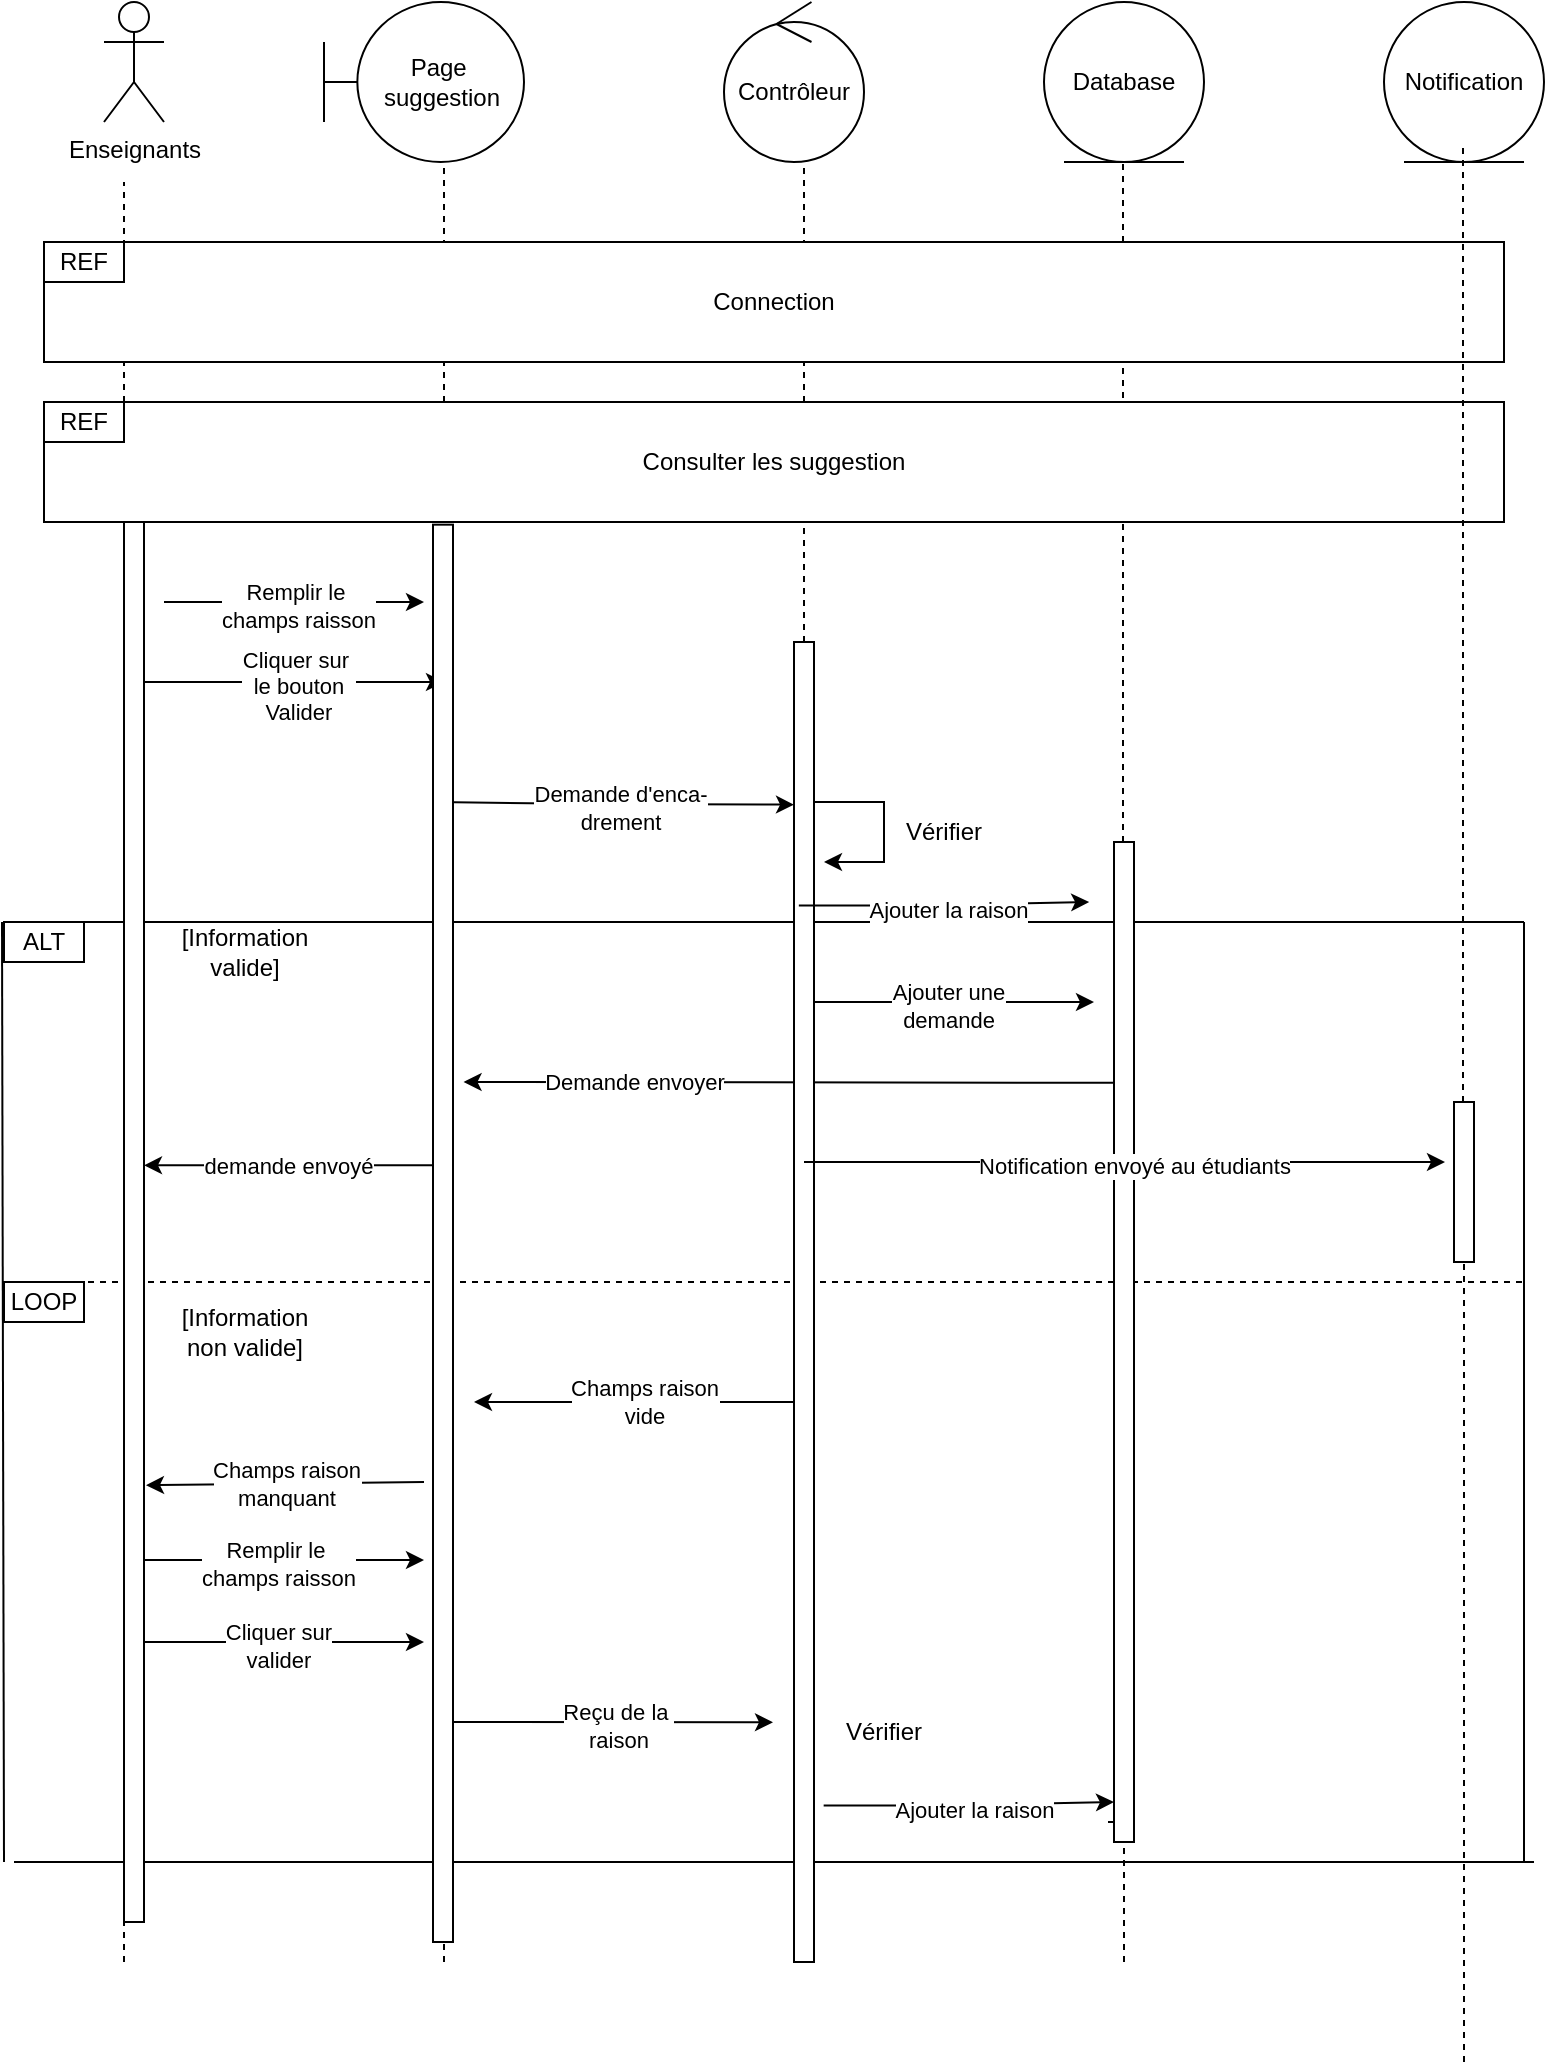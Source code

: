 <mxfile version="17.1.2" type="github">
  <diagram id="kgpKYQtTHZ0yAKxKKP6v" name="Page-1">
    <mxGraphModel dx="1209" dy="662" grid="1" gridSize="10" guides="0" tooltips="1" connect="1" arrows="1" fold="1" page="1" pageScale="1" pageWidth="850" pageHeight="1100" math="0" shadow="0">
      <root>
        <mxCell id="0" />
        <mxCell id="1" parent="0" />
        <mxCell id="MbQovPlUdjyoEpwD81Fg-1" value="Enseignants" style="shape=umlActor;verticalLabelPosition=bottom;verticalAlign=top;html=1;outlineConnect=0;" parent="1" vertex="1">
          <mxGeometry x="130" y="60" width="30" height="60" as="geometry" />
        </mxCell>
        <mxCell id="MbQovPlUdjyoEpwD81Fg-3" value="Page&amp;nbsp;&lt;br&gt;suggestion" style="shape=umlBoundary;whiteSpace=wrap;html=1;" parent="1" vertex="1">
          <mxGeometry x="240" y="60" width="100" height="80" as="geometry" />
        </mxCell>
        <mxCell id="MbQovPlUdjyoEpwD81Fg-4" value="Database" style="ellipse;shape=umlEntity;whiteSpace=wrap;html=1;" parent="1" vertex="1">
          <mxGeometry x="600" y="60" width="80" height="80" as="geometry" />
        </mxCell>
        <mxCell id="MbQovPlUdjyoEpwD81Fg-5" value="Contrôleur" style="ellipse;shape=umlControl;whiteSpace=wrap;html=1;" parent="1" vertex="1">
          <mxGeometry x="440" y="60" width="70" height="80" as="geometry" />
        </mxCell>
        <mxCell id="MbQovPlUdjyoEpwD81Fg-6" value="" style="endArrow=none;dashed=1;html=1;rounded=0;" parent="1" edge="1">
          <mxGeometry width="50" height="50" relative="1" as="geometry">
            <mxPoint x="140" y="1040" as="sourcePoint" />
            <mxPoint x="140" y="150" as="targetPoint" />
          </mxGeometry>
        </mxCell>
        <mxCell id="MbQovPlUdjyoEpwD81Fg-7" value="" style="endArrow=none;dashed=1;html=1;rounded=0;" parent="1" edge="1">
          <mxGeometry width="50" height="50" relative="1" as="geometry">
            <mxPoint x="300" y="1040" as="sourcePoint" />
            <mxPoint x="300" y="140" as="targetPoint" />
          </mxGeometry>
        </mxCell>
        <mxCell id="MbQovPlUdjyoEpwD81Fg-8" value="" style="endArrow=none;dashed=1;html=1;rounded=0;startArrow=none;" parent="1" source="MbQovPlUdjyoEpwD81Fg-76" edge="1">
          <mxGeometry width="50" height="50" relative="1" as="geometry">
            <mxPoint x="480" y="1040" as="sourcePoint" />
            <mxPoint x="480" y="140" as="targetPoint" />
          </mxGeometry>
        </mxCell>
        <mxCell id="MbQovPlUdjyoEpwD81Fg-9" value="" style="endArrow=none;dashed=1;html=1;rounded=0;startArrow=none;" parent="1" source="MbQovPlUdjyoEpwD81Fg-73" edge="1">
          <mxGeometry width="50" height="50" relative="1" as="geometry">
            <mxPoint x="639.5" y="610" as="sourcePoint" />
            <mxPoint x="639.5" y="140" as="targetPoint" />
          </mxGeometry>
        </mxCell>
        <mxCell id="MbQovPlUdjyoEpwD81Fg-10" value="Connection" style="rounded=0;whiteSpace=wrap;html=1;" parent="1" vertex="1">
          <mxGeometry x="100" y="180" width="730" height="60" as="geometry" />
        </mxCell>
        <mxCell id="MbQovPlUdjyoEpwD81Fg-11" value="Consulter les suggestion" style="rounded=0;whiteSpace=wrap;html=1;" parent="1" vertex="1">
          <mxGeometry x="100" y="260" width="730" height="60" as="geometry" />
        </mxCell>
        <mxCell id="MbQovPlUdjyoEpwD81Fg-12" value="REF" style="rounded=0;whiteSpace=wrap;html=1;" parent="1" vertex="1">
          <mxGeometry x="100" y="180" width="40" height="20" as="geometry" />
        </mxCell>
        <mxCell id="MbQovPlUdjyoEpwD81Fg-13" value="REF" style="rounded=0;whiteSpace=wrap;html=1;" parent="1" vertex="1">
          <mxGeometry x="100" y="260" width="40" height="20" as="geometry" />
        </mxCell>
        <mxCell id="MbQovPlUdjyoEpwD81Fg-18" value="" style="endArrow=classic;html=1;rounded=0;" parent="1" edge="1">
          <mxGeometry relative="1" as="geometry">
            <mxPoint x="150" y="400" as="sourcePoint" />
            <mxPoint x="300" y="400" as="targetPoint" />
            <Array as="points">
              <mxPoint x="210.5" y="400" />
            </Array>
          </mxGeometry>
        </mxCell>
        <mxCell id="MbQovPlUdjyoEpwD81Fg-19" value="Cliquer sur&amp;nbsp;&lt;br&gt;le bouton&lt;br&gt;Valider" style="edgeLabel;html=1;align=center;verticalAlign=middle;resizable=0;points=[];" parent="MbQovPlUdjyoEpwD81Fg-18" vertex="1" connectable="0">
          <mxGeometry x="0.028" y="-2" relative="1" as="geometry">
            <mxPoint as="offset" />
          </mxGeometry>
        </mxCell>
        <mxCell id="MbQovPlUdjyoEpwD81Fg-22" value="" style="endArrow=classic;html=1;rounded=0;entryX=-0.05;entryY=0.571;entryDx=0;entryDy=0;entryPerimeter=0;" parent="1" edge="1">
          <mxGeometry relative="1" as="geometry">
            <mxPoint x="296" y="460" as="sourcePoint" />
            <mxPoint x="475" y="461.33" as="targetPoint" />
            <Array as="points">
              <mxPoint x="376" y="461" />
            </Array>
          </mxGeometry>
        </mxCell>
        <mxCell id="MbQovPlUdjyoEpwD81Fg-23" value="Demande d&#39;enca-&lt;br&gt;drement" style="edgeLabel;html=1;align=center;verticalAlign=middle;resizable=0;points=[];" parent="MbQovPlUdjyoEpwD81Fg-22" vertex="1" connectable="0">
          <mxGeometry x="0.028" y="-2" relative="1" as="geometry">
            <mxPoint as="offset" />
          </mxGeometry>
        </mxCell>
        <mxCell id="MbQovPlUdjyoEpwD81Fg-34" value="" style="endArrow=classic;html=1;rounded=0;" parent="1" edge="1">
          <mxGeometry relative="1" as="geometry">
            <mxPoint x="160" y="360" as="sourcePoint" />
            <mxPoint x="290" y="360" as="targetPoint" />
            <Array as="points">
              <mxPoint x="230" y="360" />
            </Array>
          </mxGeometry>
        </mxCell>
        <mxCell id="MbQovPlUdjyoEpwD81Fg-35" value="Remplir le&amp;nbsp;&lt;br&gt;champs raisson" style="edgeLabel;html=1;align=center;verticalAlign=middle;resizable=0;points=[];" parent="MbQovPlUdjyoEpwD81Fg-34" vertex="1" connectable="0">
          <mxGeometry x="0.028" y="-2" relative="1" as="geometry">
            <mxPoint as="offset" />
          </mxGeometry>
        </mxCell>
        <mxCell id="MbQovPlUdjyoEpwD81Fg-42" value="" style="endArrow=none;html=1;rounded=0;" parent="1" edge="1">
          <mxGeometry width="50" height="50" relative="1" as="geometry">
            <mxPoint x="85" y="990" as="sourcePoint" />
            <mxPoint x="845" y="990" as="targetPoint" />
          </mxGeometry>
        </mxCell>
        <mxCell id="MbQovPlUdjyoEpwD81Fg-44" value="LOOP" style="rounded=0;whiteSpace=wrap;html=1;" parent="1" vertex="1">
          <mxGeometry x="80" y="700" width="40" height="20" as="geometry" />
        </mxCell>
        <mxCell id="MbQovPlUdjyoEpwD81Fg-46" value="" style="endArrow=none;html=1;rounded=0;" parent="1" edge="1">
          <mxGeometry width="50" height="50" relative="1" as="geometry">
            <mxPoint x="80" y="520" as="sourcePoint" />
            <mxPoint x="840" y="520" as="targetPoint" />
          </mxGeometry>
        </mxCell>
        <mxCell id="MbQovPlUdjyoEpwD81Fg-47" value="" style="endArrow=none;html=1;rounded=0;" parent="1" edge="1">
          <mxGeometry width="50" height="50" relative="1" as="geometry">
            <mxPoint x="80" y="990" as="sourcePoint" />
            <mxPoint x="79" y="520" as="targetPoint" />
          </mxGeometry>
        </mxCell>
        <mxCell id="MbQovPlUdjyoEpwD81Fg-48" value="ALT" style="rounded=0;whiteSpace=wrap;html=1;" parent="1" vertex="1">
          <mxGeometry x="80" y="520" width="40" height="20" as="geometry" />
        </mxCell>
        <mxCell id="MbQovPlUdjyoEpwD81Fg-49" value="" style="endArrow=none;html=1;rounded=0;" parent="1" edge="1">
          <mxGeometry width="50" height="50" relative="1" as="geometry">
            <mxPoint x="840" y="990" as="sourcePoint" />
            <mxPoint x="840" y="520" as="targetPoint" />
          </mxGeometry>
        </mxCell>
        <mxCell id="MbQovPlUdjyoEpwD81Fg-51" value="" style="endArrow=classic;html=1;rounded=0;" parent="1" edge="1">
          <mxGeometry width="50" height="50" relative="1" as="geometry">
            <mxPoint x="480" y="460" as="sourcePoint" />
            <mxPoint x="490" y="490" as="targetPoint" />
            <Array as="points">
              <mxPoint x="520" y="460" />
              <mxPoint x="520" y="490" />
            </Array>
          </mxGeometry>
        </mxCell>
        <mxCell id="MbQovPlUdjyoEpwD81Fg-52" value="Vérifier" style="text;html=1;strokeColor=none;fillColor=none;align=center;verticalAlign=middle;whiteSpace=wrap;rounded=0;" parent="1" vertex="1">
          <mxGeometry x="520" y="460" width="60" height="30" as="geometry" />
        </mxCell>
        <mxCell id="MbQovPlUdjyoEpwD81Fg-55" value="" style="endArrow=classic;html=1;rounded=0;" parent="1" edge="1">
          <mxGeometry relative="1" as="geometry">
            <mxPoint x="640.22" y="600.4" as="sourcePoint" />
            <mxPoint x="309.78" y="600" as="targetPoint" />
            <Array as="points" />
          </mxGeometry>
        </mxCell>
        <mxCell id="MbQovPlUdjyoEpwD81Fg-56" value="Demande envoyer" style="edgeLabel;resizable=0;html=1;align=center;verticalAlign=middle;" parent="MbQovPlUdjyoEpwD81Fg-55" connectable="0" vertex="1">
          <mxGeometry relative="1" as="geometry">
            <mxPoint x="-80" as="offset" />
          </mxGeometry>
        </mxCell>
        <mxCell id="MbQovPlUdjyoEpwD81Fg-57" value="" style="endArrow=classic;html=1;rounded=0;" parent="1" edge="1">
          <mxGeometry relative="1" as="geometry">
            <mxPoint x="475" y="560" as="sourcePoint" />
            <mxPoint x="625" y="560" as="targetPoint" />
            <Array as="points">
              <mxPoint x="535.75" y="560" />
            </Array>
          </mxGeometry>
        </mxCell>
        <mxCell id="MbQovPlUdjyoEpwD81Fg-58" value="Ajouter une&lt;br&gt;demande" style="edgeLabel;html=1;align=center;verticalAlign=middle;resizable=0;points=[];" parent="MbQovPlUdjyoEpwD81Fg-57" vertex="1" connectable="0">
          <mxGeometry x="0.028" y="-2" relative="1" as="geometry">
            <mxPoint as="offset" />
          </mxGeometry>
        </mxCell>
        <mxCell id="MbQovPlUdjyoEpwD81Fg-64" value="demande envoyé" style="endArrow=classic;html=1;rounded=0;exitX=-0.039;exitY=0.452;exitDx=0;exitDy=0;exitPerimeter=0;" parent="1" source="MbQovPlUdjyoEpwD81Fg-75" target="MbQovPlUdjyoEpwD81Fg-81" edge="1">
          <mxGeometry relative="1" as="geometry">
            <mxPoint x="300.44" y="800.4" as="sourcePoint" />
            <mxPoint x="140.0" y="800.0" as="targetPoint" />
            <Array as="points" />
          </mxGeometry>
        </mxCell>
        <mxCell id="MbQovPlUdjyoEpwD81Fg-66" value="" style="endArrow=none;dashed=1;html=1;rounded=0;" parent="1" edge="1">
          <mxGeometry width="50" height="50" relative="1" as="geometry">
            <mxPoint x="80" y="700" as="sourcePoint" />
            <mxPoint x="840" y="700" as="targetPoint" />
          </mxGeometry>
        </mxCell>
        <mxCell id="MbQovPlUdjyoEpwD81Fg-67" value="Champs raison&lt;br&gt;vide" style="endArrow=classic;html=1;rounded=0;" parent="1" edge="1">
          <mxGeometry relative="1" as="geometry">
            <mxPoint x="485" y="760" as="sourcePoint" />
            <mxPoint x="315" y="760" as="targetPoint" />
            <Array as="points" />
          </mxGeometry>
        </mxCell>
        <mxCell id="MbQovPlUdjyoEpwD81Fg-68" value="Champs raison&lt;br&gt;manquant" style="endArrow=classic;html=1;rounded=0;entryX=1.1;entryY=0.688;entryDx=0;entryDy=0;entryPerimeter=0;" parent="1" target="MbQovPlUdjyoEpwD81Fg-81" edge="1">
          <mxGeometry relative="1" as="geometry">
            <mxPoint x="290" y="800" as="sourcePoint" />
            <mxPoint x="140" y="920" as="targetPoint" />
            <Array as="points" />
          </mxGeometry>
        </mxCell>
        <mxCell id="MbQovPlUdjyoEpwD81Fg-69" value="" style="endArrow=classic;html=1;rounded=0;" parent="1" edge="1">
          <mxGeometry relative="1" as="geometry">
            <mxPoint x="140" y="839" as="sourcePoint" />
            <mxPoint x="290" y="839" as="targetPoint" />
            <Array as="points">
              <mxPoint x="200.5" y="839" />
            </Array>
          </mxGeometry>
        </mxCell>
        <mxCell id="MbQovPlUdjyoEpwD81Fg-70" value="Remplir le&amp;nbsp;&lt;br&gt;champs raisson" style="edgeLabel;html=1;align=center;verticalAlign=middle;resizable=0;points=[];" parent="MbQovPlUdjyoEpwD81Fg-69" vertex="1" connectable="0">
          <mxGeometry x="0.028" y="-2" relative="1" as="geometry">
            <mxPoint as="offset" />
          </mxGeometry>
        </mxCell>
        <mxCell id="MbQovPlUdjyoEpwD81Fg-71" value="" style="endArrow=classic;html=1;rounded=0;" parent="1" edge="1">
          <mxGeometry relative="1" as="geometry">
            <mxPoint x="140" y="880" as="sourcePoint" />
            <mxPoint x="290" y="880" as="targetPoint" />
            <Array as="points">
              <mxPoint x="200.5" y="880" />
            </Array>
          </mxGeometry>
        </mxCell>
        <mxCell id="MbQovPlUdjyoEpwD81Fg-72" value="Cliquer sur&lt;br&gt;valider" style="edgeLabel;html=1;align=center;verticalAlign=middle;resizable=0;points=[];" parent="MbQovPlUdjyoEpwD81Fg-71" vertex="1" connectable="0">
          <mxGeometry x="0.028" y="-2" relative="1" as="geometry">
            <mxPoint as="offset" />
          </mxGeometry>
        </mxCell>
        <mxCell id="MbQovPlUdjyoEpwD81Fg-73" value="" style="html=1;points=[];perimeter=orthogonalPerimeter;" parent="1" vertex="1">
          <mxGeometry x="635" y="480" width="10" height="500" as="geometry" />
        </mxCell>
        <mxCell id="MbQovPlUdjyoEpwD81Fg-74" value="" style="endArrow=none;dashed=1;html=1;rounded=0;" parent="1" target="MbQovPlUdjyoEpwD81Fg-73" edge="1">
          <mxGeometry width="50" height="50" relative="1" as="geometry">
            <mxPoint x="640" y="1040" as="sourcePoint" />
            <mxPoint x="639.5" y="140" as="targetPoint" />
          </mxGeometry>
        </mxCell>
        <mxCell id="MbQovPlUdjyoEpwD81Fg-75" value="" style="html=1;points=[];perimeter=orthogonalPerimeter;" parent="1" vertex="1">
          <mxGeometry x="294.5" y="321.33" width="10" height="708.67" as="geometry" />
        </mxCell>
        <mxCell id="MbQovPlUdjyoEpwD81Fg-76" value="" style="html=1;points=[];perimeter=orthogonalPerimeter;" parent="1" vertex="1">
          <mxGeometry x="475" y="380" width="10" height="660" as="geometry" />
        </mxCell>
        <mxCell id="MbQovPlUdjyoEpwD81Fg-77" value="" style="endArrow=none;dashed=1;html=1;rounded=0;" parent="1" target="MbQovPlUdjyoEpwD81Fg-76" edge="1">
          <mxGeometry width="50" height="50" relative="1" as="geometry">
            <mxPoint x="480" y="1040" as="sourcePoint" />
            <mxPoint x="480" y="140" as="targetPoint" />
          </mxGeometry>
        </mxCell>
        <mxCell id="MbQovPlUdjyoEpwD81Fg-79" value="[Information &lt;br&gt;valide]" style="text;html=1;align=center;verticalAlign=middle;resizable=0;points=[];autosize=1;strokeColor=none;fillColor=none;" parent="1" vertex="1">
          <mxGeometry x="160" y="520" width="80" height="30" as="geometry" />
        </mxCell>
        <mxCell id="MbQovPlUdjyoEpwD81Fg-80" value="[Information &lt;br&gt;non valide]" style="text;html=1;align=center;verticalAlign=middle;resizable=0;points=[];autosize=1;strokeColor=none;fillColor=none;" parent="1" vertex="1">
          <mxGeometry x="160" y="710" width="80" height="30" as="geometry" />
        </mxCell>
        <mxCell id="MbQovPlUdjyoEpwD81Fg-81" value="" style="html=1;points=[];perimeter=orthogonalPerimeter;" parent="1" vertex="1">
          <mxGeometry x="140" y="320" width="10" height="700" as="geometry" />
        </mxCell>
        <mxCell id="BNBZ_zWaI0wnAr4OEXd8-2" value="" style="endArrow=classic;html=1;rounded=0;entryX=-0.483;entryY=0.292;entryDx=0;entryDy=0;entryPerimeter=0;" parent="1" edge="1">
          <mxGeometry relative="1" as="geometry">
            <mxPoint x="489.83" y="961.74" as="sourcePoint" />
            <mxPoint x="635.0" y="960.002" as="targetPoint" />
            <Array as="points">
              <mxPoint x="550.33" y="961.74" />
            </Array>
          </mxGeometry>
        </mxCell>
        <mxCell id="BNBZ_zWaI0wnAr4OEXd8-3" value="Ajouter la raison" style="edgeLabel;html=1;align=center;verticalAlign=middle;resizable=0;points=[];" parent="BNBZ_zWaI0wnAr4OEXd8-2" vertex="1" connectable="0">
          <mxGeometry x="0.028" y="-2" relative="1" as="geometry">
            <mxPoint as="offset" />
          </mxGeometry>
        </mxCell>
        <mxCell id="BNBZ_zWaI0wnAr4OEXd8-5" value="" style="endArrow=none;dashed=1;html=1;rounded=0;startArrow=none;" parent="1" source="MbQovPlUdjyoEpwD81Fg-73" edge="1">
          <mxGeometry width="50" height="50" relative="1" as="geometry">
            <mxPoint x="639.5" y="690" as="sourcePoint" />
            <mxPoint x="630" y="970" as="targetPoint" />
          </mxGeometry>
        </mxCell>
        <mxCell id="BNBZ_zWaI0wnAr4OEXd8-7" value="" style="endArrow=classic;html=1;rounded=0;exitX=1.55;exitY=0.393;exitDx=0;exitDy=0;exitPerimeter=0;" parent="1" edge="1">
          <mxGeometry relative="1" as="geometry">
            <mxPoint x="304.5" y="919.997" as="sourcePoint" />
            <mxPoint x="464.5" y="920.16" as="targetPoint" />
            <Array as="points" />
          </mxGeometry>
        </mxCell>
        <mxCell id="BNBZ_zWaI0wnAr4OEXd8-8" value="Reçu de la&amp;nbsp;&lt;br&gt;raison" style="edgeLabel;html=1;align=center;verticalAlign=middle;resizable=0;points=[];" parent="BNBZ_zWaI0wnAr4OEXd8-7" vertex="1" connectable="0">
          <mxGeometry x="0.028" y="-2" relative="1" as="geometry">
            <mxPoint as="offset" />
          </mxGeometry>
        </mxCell>
        <mxCell id="BNBZ_zWaI0wnAr4OEXd8-11" value="Vérifier" style="text;html=1;strokeColor=none;fillColor=none;align=center;verticalAlign=middle;whiteSpace=wrap;rounded=0;" parent="1" vertex="1">
          <mxGeometry x="490" y="910" width="60" height="30" as="geometry" />
        </mxCell>
        <mxCell id="5V7-IAC7VbRxm9iRB_E7-6" value="Notification" style="ellipse;shape=umlEntity;whiteSpace=wrap;html=1;" parent="1" vertex="1">
          <mxGeometry x="770" y="60" width="80" height="80" as="geometry" />
        </mxCell>
        <mxCell id="5V7-IAC7VbRxm9iRB_E7-7" value="" style="endArrow=none;dashed=1;html=1;rounded=0;startArrow=none;" parent="1" source="5V7-IAC7VbRxm9iRB_E7-10" edge="1">
          <mxGeometry width="50" height="50" relative="1" as="geometry">
            <mxPoint x="810" y="1090" as="sourcePoint" />
            <mxPoint x="809.5" y="130" as="targetPoint" />
          </mxGeometry>
        </mxCell>
        <mxCell id="5V7-IAC7VbRxm9iRB_E7-8" value="" style="endArrow=classic;html=1;rounded=0;" parent="1" edge="1">
          <mxGeometry relative="1" as="geometry">
            <mxPoint x="480" y="640" as="sourcePoint" />
            <mxPoint x="800.5" y="640" as="targetPoint" />
            <Array as="points" />
          </mxGeometry>
        </mxCell>
        <mxCell id="5V7-IAC7VbRxm9iRB_E7-9" value="Notification envoyé au étudiants" style="edgeLabel;html=1;align=center;verticalAlign=middle;resizable=0;points=[];" parent="5V7-IAC7VbRxm9iRB_E7-8" vertex="1" connectable="0">
          <mxGeometry x="0.028" y="-2" relative="1" as="geometry">
            <mxPoint as="offset" />
          </mxGeometry>
        </mxCell>
        <mxCell id="5V7-IAC7VbRxm9iRB_E7-10" value="" style="html=1;points=[];perimeter=orthogonalPerimeter;" parent="1" vertex="1">
          <mxGeometry x="805" y="610" width="10" height="80" as="geometry" />
        </mxCell>
        <mxCell id="5V7-IAC7VbRxm9iRB_E7-11" value="" style="endArrow=none;dashed=1;html=1;rounded=0;startArrow=none;" parent="1" target="5V7-IAC7VbRxm9iRB_E7-10" edge="1">
          <mxGeometry width="50" height="50" relative="1" as="geometry">
            <mxPoint x="810" y="1090" as="sourcePoint" />
            <mxPoint x="809.5" y="130" as="targetPoint" />
          </mxGeometry>
        </mxCell>
        <mxCell id="5V7-IAC7VbRxm9iRB_E7-16" value="" style="endArrow=classic;html=1;rounded=0;entryX=-0.483;entryY=0.292;entryDx=0;entryDy=0;entryPerimeter=0;" parent="1" edge="1">
          <mxGeometry relative="1" as="geometry">
            <mxPoint x="477.42" y="511.74" as="sourcePoint" />
            <mxPoint x="622.59" y="510.002" as="targetPoint" />
            <Array as="points">
              <mxPoint x="537.92" y="511.74" />
            </Array>
          </mxGeometry>
        </mxCell>
        <mxCell id="5V7-IAC7VbRxm9iRB_E7-17" value="Ajouter la raison" style="edgeLabel;html=1;align=center;verticalAlign=middle;resizable=0;points=[];" parent="5V7-IAC7VbRxm9iRB_E7-16" vertex="1" connectable="0">
          <mxGeometry x="0.028" y="-2" relative="1" as="geometry">
            <mxPoint as="offset" />
          </mxGeometry>
        </mxCell>
      </root>
    </mxGraphModel>
  </diagram>
</mxfile>
